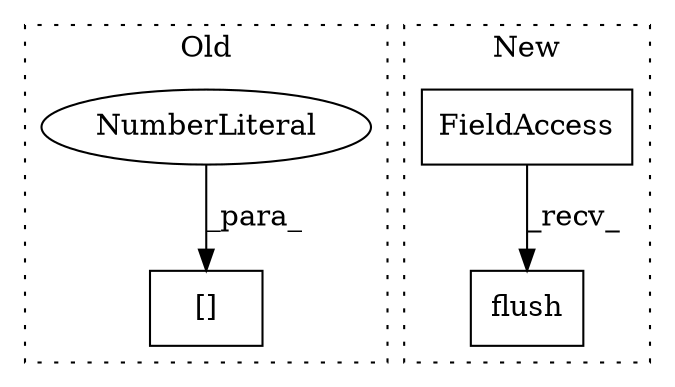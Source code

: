 digraph G {
subgraph cluster0 {
1 [label="[]" a="2" s="5982,6001" l="18,1" shape="box"];
4 [label="NumberLiteral" a="34" s="6000" l="1" shape="ellipse"];
label = "Old";
style="dotted";
}
subgraph cluster1 {
2 [label="flush" a="32" s="6226" l="7" shape="box"];
3 [label="FieldAccess" a="22" s="6215" l="10" shape="box"];
label = "New";
style="dotted";
}
3 -> 2 [label="_recv_"];
4 -> 1 [label="_para_"];
}